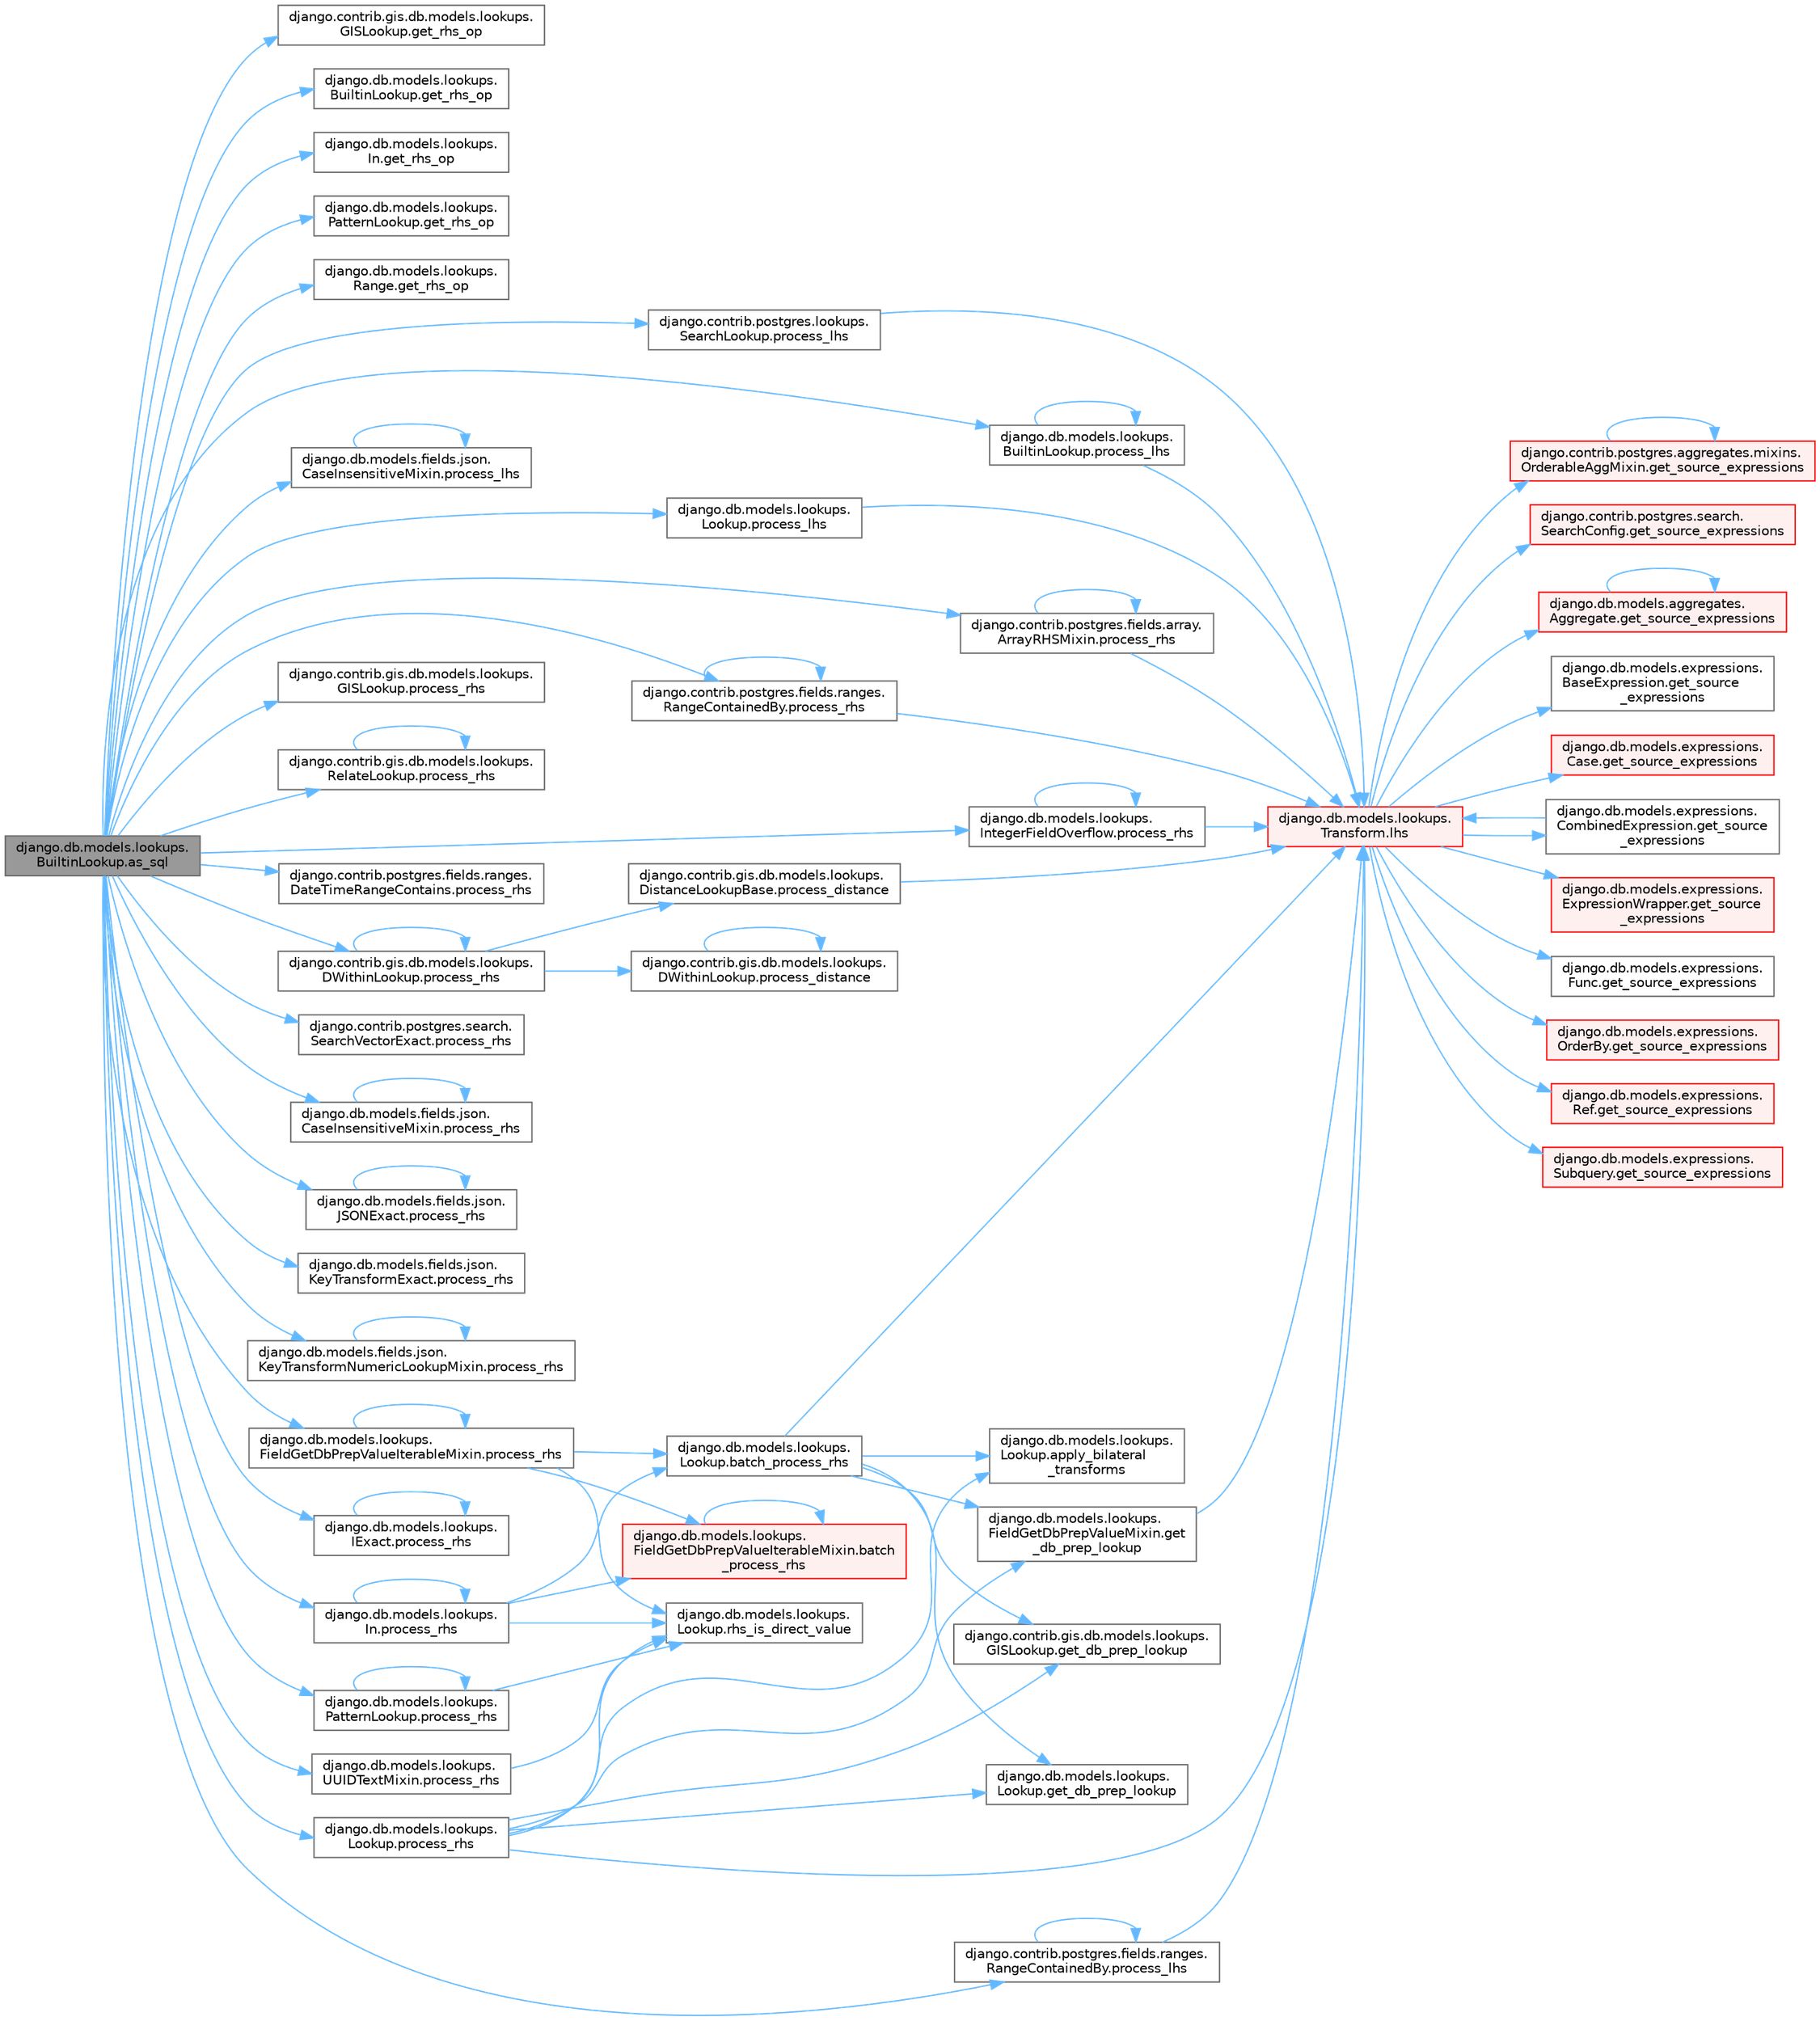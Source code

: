digraph "django.db.models.lookups.BuiltinLookup.as_sql"
{
 // LATEX_PDF_SIZE
  bgcolor="transparent";
  edge [fontname=Helvetica,fontsize=10,labelfontname=Helvetica,labelfontsize=10];
  node [fontname=Helvetica,fontsize=10,shape=box,height=0.2,width=0.4];
  rankdir="LR";
  Node1 [id="Node000001",label="django.db.models.lookups.\lBuiltinLookup.as_sql",height=0.2,width=0.4,color="gray40", fillcolor="grey60", style="filled", fontcolor="black",tooltip=" "];
  Node1 -> Node2 [id="edge1_Node000001_Node000002",color="steelblue1",style="solid",tooltip=" "];
  Node2 [id="Node000002",label="django.contrib.gis.db.models.lookups.\lGISLookup.get_rhs_op",height=0.2,width=0.4,color="grey40", fillcolor="white", style="filled",URL="$classdjango_1_1contrib_1_1gis_1_1db_1_1models_1_1lookups_1_1_g_i_s_lookup.html#a772d229ac60e7c72834502a576e9b1dd",tooltip=" "];
  Node1 -> Node3 [id="edge2_Node000001_Node000003",color="steelblue1",style="solid",tooltip=" "];
  Node3 [id="Node000003",label="django.db.models.lookups.\lBuiltinLookup.get_rhs_op",height=0.2,width=0.4,color="grey40", fillcolor="white", style="filled",URL="$classdjango_1_1db_1_1models_1_1lookups_1_1_builtin_lookup.html#a8e0c0be285cb7038a10369587f9b00a4",tooltip=" "];
  Node1 -> Node4 [id="edge3_Node000001_Node000004",color="steelblue1",style="solid",tooltip=" "];
  Node4 [id="Node000004",label="django.db.models.lookups.\lIn.get_rhs_op",height=0.2,width=0.4,color="grey40", fillcolor="white", style="filled",URL="$classdjango_1_1db_1_1models_1_1lookups_1_1_in.html#a641d28d885648d0002529e74f90daf7f",tooltip=" "];
  Node1 -> Node5 [id="edge4_Node000001_Node000005",color="steelblue1",style="solid",tooltip=" "];
  Node5 [id="Node000005",label="django.db.models.lookups.\lPatternLookup.get_rhs_op",height=0.2,width=0.4,color="grey40", fillcolor="white", style="filled",URL="$classdjango_1_1db_1_1models_1_1lookups_1_1_pattern_lookup.html#a7f715bbf88e673801a69a9a3bd6c8a06",tooltip=" "];
  Node1 -> Node6 [id="edge5_Node000001_Node000006",color="steelblue1",style="solid",tooltip=" "];
  Node6 [id="Node000006",label="django.db.models.lookups.\lRange.get_rhs_op",height=0.2,width=0.4,color="grey40", fillcolor="white", style="filled",URL="$classdjango_1_1db_1_1models_1_1lookups_1_1_range.html#a812517210da40d4be6cbe68a69f872aa",tooltip=" "];
  Node1 -> Node7 [id="edge6_Node000001_Node000007",color="steelblue1",style="solid",tooltip=" "];
  Node7 [id="Node000007",label="django.contrib.postgres.fields.ranges.\lRangeContainedBy.process_lhs",height=0.2,width=0.4,color="grey40", fillcolor="white", style="filled",URL="$classdjango_1_1contrib_1_1postgres_1_1fields_1_1ranges_1_1_range_contained_by.html#ae58136bba0479ea6dbe180ab305ac812",tooltip=" "];
  Node7 -> Node8 [id="edge7_Node000007_Node000008",color="steelblue1",style="solid",tooltip=" "];
  Node8 [id="Node000008",label="django.db.models.lookups.\lTransform.lhs",height=0.2,width=0.4,color="red", fillcolor="#FFF0F0", style="filled",URL="$classdjango_1_1db_1_1models_1_1lookups_1_1_transform.html#ac0ce01e192abd1a739a4c77fcc8a1bf9",tooltip=" "];
  Node8 -> Node9 [id="edge8_Node000008_Node000009",color="steelblue1",style="solid",tooltip=" "];
  Node9 [id="Node000009",label="django.contrib.postgres.aggregates.mixins.\lOrderableAggMixin.get_source_expressions",height=0.2,width=0.4,color="red", fillcolor="#FFF0F0", style="filled",URL="$classdjango_1_1contrib_1_1postgres_1_1aggregates_1_1mixins_1_1_orderable_agg_mixin.html#abed9d6bb5142aafc8b77ac03f9d7a989",tooltip=" "];
  Node9 -> Node9 [id="edge9_Node000009_Node000009",color="steelblue1",style="solid",tooltip=" "];
  Node8 -> Node26 [id="edge10_Node000008_Node000026",color="steelblue1",style="solid",tooltip=" "];
  Node26 [id="Node000026",label="django.contrib.postgres.search.\lSearchConfig.get_source_expressions",height=0.2,width=0.4,color="red", fillcolor="#FFF0F0", style="filled",URL="$classdjango_1_1contrib_1_1postgres_1_1search_1_1_search_config.html#a2c17d4dfedc6381528df8a0a1b3751bf",tooltip=" "];
  Node8 -> Node29 [id="edge11_Node000008_Node000029",color="steelblue1",style="solid",tooltip=" "];
  Node29 [id="Node000029",label="django.db.models.aggregates.\lAggregate.get_source_expressions",height=0.2,width=0.4,color="red", fillcolor="#FFF0F0", style="filled",URL="$classdjango_1_1db_1_1models_1_1aggregates_1_1_aggregate.html#a4a47839518c013f780a931e4bcf2d4f1",tooltip=" "];
  Node29 -> Node29 [id="edge12_Node000029_Node000029",color="steelblue1",style="solid",tooltip=" "];
  Node8 -> Node268 [id="edge13_Node000008_Node000268",color="steelblue1",style="solid",tooltip=" "];
  Node268 [id="Node000268",label="django.db.models.expressions.\lBaseExpression.get_source\l_expressions",height=0.2,width=0.4,color="grey40", fillcolor="white", style="filled",URL="$classdjango_1_1db_1_1models_1_1expressions_1_1_base_expression.html#a1a052b2bf91363cc1367dbffb2b47708",tooltip=" "];
  Node8 -> Node269 [id="edge14_Node000008_Node000269",color="steelblue1",style="solid",tooltip=" "];
  Node269 [id="Node000269",label="django.db.models.expressions.\lCase.get_source_expressions",height=0.2,width=0.4,color="red", fillcolor="#FFF0F0", style="filled",URL="$classdjango_1_1db_1_1models_1_1expressions_1_1_case.html#a342de2ff64d7b1a41e1a86d89dee51b4",tooltip=" "];
  Node8 -> Node276 [id="edge15_Node000008_Node000276",color="steelblue1",style="solid",tooltip=" "];
  Node276 [id="Node000276",label="django.db.models.expressions.\lCombinedExpression.get_source\l_expressions",height=0.2,width=0.4,color="grey40", fillcolor="white", style="filled",URL="$classdjango_1_1db_1_1models_1_1expressions_1_1_combined_expression.html#a310a894787d41c927558cb35b23d3a90",tooltip=" "];
  Node276 -> Node8 [id="edge16_Node000276_Node000008",color="steelblue1",style="solid",tooltip=" "];
  Node8 -> Node277 [id="edge17_Node000008_Node000277",color="steelblue1",style="solid",tooltip=" "];
  Node277 [id="Node000277",label="django.db.models.expressions.\lExpressionWrapper.get_source\l_expressions",height=0.2,width=0.4,color="red", fillcolor="#FFF0F0", style="filled",URL="$classdjango_1_1db_1_1models_1_1expressions_1_1_expression_wrapper.html#abdd54fb24f108830588d86a69e619e8f",tooltip=" "];
  Node8 -> Node281 [id="edge18_Node000008_Node000281",color="steelblue1",style="solid",tooltip=" "];
  Node281 [id="Node000281",label="django.db.models.expressions.\lFunc.get_source_expressions",height=0.2,width=0.4,color="grey40", fillcolor="white", style="filled",URL="$classdjango_1_1db_1_1models_1_1expressions_1_1_func.html#a2edd81324f310981c50c4d7d6b02fc36",tooltip=" "];
  Node8 -> Node282 [id="edge19_Node000008_Node000282",color="steelblue1",style="solid",tooltip=" "];
  Node282 [id="Node000282",label="django.db.models.expressions.\lOrderBy.get_source_expressions",height=0.2,width=0.4,color="red", fillcolor="#FFF0F0", style="filled",URL="$classdjango_1_1db_1_1models_1_1expressions_1_1_order_by.html#aa0b698a72cab3662300d9849e2e0b2df",tooltip=" "];
  Node8 -> Node283 [id="edge20_Node000008_Node000283",color="steelblue1",style="solid",tooltip=" "];
  Node283 [id="Node000283",label="django.db.models.expressions.\lRef.get_source_expressions",height=0.2,width=0.4,color="red", fillcolor="#FFF0F0", style="filled",URL="$classdjango_1_1db_1_1models_1_1expressions_1_1_ref.html#a34966901a7ce794db70ff599b65fe2ce",tooltip=" "];
  Node8 -> Node284 [id="edge21_Node000008_Node000284",color="steelblue1",style="solid",tooltip=" "];
  Node284 [id="Node000284",label="django.db.models.expressions.\lSubquery.get_source_expressions",height=0.2,width=0.4,color="red", fillcolor="#FFF0F0", style="filled",URL="$classdjango_1_1db_1_1models_1_1expressions_1_1_subquery.html#a39b90b2b3d0ee3caf0b75571062f214e",tooltip=" "];
  Node7 -> Node7 [id="edge22_Node000007_Node000007",color="steelblue1",style="solid",tooltip=" "];
  Node1 -> Node4532 [id="edge23_Node000001_Node004532",color="steelblue1",style="solid",tooltip=" "];
  Node4532 [id="Node004532",label="django.contrib.postgres.lookups.\lSearchLookup.process_lhs",height=0.2,width=0.4,color="grey40", fillcolor="white", style="filled",URL="$classdjango_1_1contrib_1_1postgres_1_1lookups_1_1_search_lookup.html#a42b74129dfd48b196398f96b23c578a5",tooltip=" "];
  Node4532 -> Node8 [id="edge24_Node004532_Node000008",color="steelblue1",style="solid",tooltip=" "];
  Node1 -> Node4533 [id="edge25_Node000001_Node004533",color="steelblue1",style="solid",tooltip=" "];
  Node4533 [id="Node004533",label="django.db.models.fields.json.\lCaseInsensitiveMixin.process_lhs",height=0.2,width=0.4,color="grey40", fillcolor="white", style="filled",URL="$classdjango_1_1db_1_1models_1_1fields_1_1json_1_1_case_insensitive_mixin.html#a648c5de9ff4c1f10d64596fc622c70e3",tooltip=" "];
  Node4533 -> Node4533 [id="edge26_Node004533_Node004533",color="steelblue1",style="solid",tooltip=" "];
  Node1 -> Node4534 [id="edge27_Node000001_Node004534",color="steelblue1",style="solid",tooltip=" "];
  Node4534 [id="Node004534",label="django.db.models.lookups.\lBuiltinLookup.process_lhs",height=0.2,width=0.4,color="grey40", fillcolor="white", style="filled",URL="$classdjango_1_1db_1_1models_1_1lookups_1_1_builtin_lookup.html#a12ecb3c603815f7889c46ba939045e1b",tooltip=" "];
  Node4534 -> Node8 [id="edge28_Node004534_Node000008",color="steelblue1",style="solid",tooltip=" "];
  Node4534 -> Node4534 [id="edge29_Node004534_Node004534",color="steelblue1",style="solid",tooltip=" "];
  Node1 -> Node4535 [id="edge30_Node000001_Node004535",color="steelblue1",style="solid",tooltip=" "];
  Node4535 [id="Node004535",label="django.db.models.lookups.\lLookup.process_lhs",height=0.2,width=0.4,color="grey40", fillcolor="white", style="filled",URL="$classdjango_1_1db_1_1models_1_1lookups_1_1_lookup.html#a1c2f9737d9a9c04e56192416c8e28957",tooltip=" "];
  Node4535 -> Node8 [id="edge31_Node004535_Node000008",color="steelblue1",style="solid",tooltip=" "];
  Node1 -> Node4536 [id="edge32_Node000001_Node004536",color="steelblue1",style="solid",tooltip=" "];
  Node4536 [id="Node004536",label="django.contrib.gis.db.models.lookups.\lDWithinLookup.process_rhs",height=0.2,width=0.4,color="grey40", fillcolor="white", style="filled",URL="$classdjango_1_1contrib_1_1gis_1_1db_1_1models_1_1lookups_1_1_d_within_lookup.html#a7474b6610f8f2e5d881ac696bd524b35",tooltip=" "];
  Node4536 -> Node4537 [id="edge33_Node004536_Node004537",color="steelblue1",style="solid",tooltip=" "];
  Node4537 [id="Node004537",label="django.contrib.gis.db.models.lookups.\lDistanceLookupBase.process_distance",height=0.2,width=0.4,color="grey40", fillcolor="white", style="filled",URL="$classdjango_1_1contrib_1_1gis_1_1db_1_1models_1_1lookups_1_1_distance_lookup_base.html#a2c7c54eec71f3e03031f87366b0d4bc5",tooltip=" "];
  Node4537 -> Node8 [id="edge34_Node004537_Node000008",color="steelblue1",style="solid",tooltip=" "];
  Node4536 -> Node4538 [id="edge35_Node004536_Node004538",color="steelblue1",style="solid",tooltip=" "];
  Node4538 [id="Node004538",label="django.contrib.gis.db.models.lookups.\lDWithinLookup.process_distance",height=0.2,width=0.4,color="grey40", fillcolor="white", style="filled",URL="$classdjango_1_1contrib_1_1gis_1_1db_1_1models_1_1lookups_1_1_d_within_lookup.html#ac54c29eea11c8a88c3b53450f724c520",tooltip=" "];
  Node4538 -> Node4538 [id="edge36_Node004538_Node004538",color="steelblue1",style="solid",tooltip=" "];
  Node4536 -> Node4536 [id="edge37_Node004536_Node004536",color="steelblue1",style="solid",tooltip=" "];
  Node1 -> Node4539 [id="edge38_Node000001_Node004539",color="steelblue1",style="solid",tooltip=" "];
  Node4539 [id="Node004539",label="django.contrib.gis.db.models.lookups.\lGISLookup.process_rhs",height=0.2,width=0.4,color="grey40", fillcolor="white", style="filled",URL="$classdjango_1_1contrib_1_1gis_1_1db_1_1models_1_1lookups_1_1_g_i_s_lookup.html#a1693314c5aef0c6574eab0f56530de83",tooltip=" "];
  Node1 -> Node4540 [id="edge39_Node000001_Node004540",color="steelblue1",style="solid",tooltip=" "];
  Node4540 [id="Node004540",label="django.contrib.gis.db.models.lookups.\lRelateLookup.process_rhs",height=0.2,width=0.4,color="grey40", fillcolor="white", style="filled",URL="$classdjango_1_1contrib_1_1gis_1_1db_1_1models_1_1lookups_1_1_relate_lookup.html#af19a2ccdd133682cb1d8f13b91aec8ac",tooltip=" "];
  Node4540 -> Node4540 [id="edge40_Node004540_Node004540",color="steelblue1",style="solid",tooltip=" "];
  Node1 -> Node4541 [id="edge41_Node000001_Node004541",color="steelblue1",style="solid",tooltip=" "];
  Node4541 [id="Node004541",label="django.contrib.postgres.fields.array.\lArrayRHSMixin.process_rhs",height=0.2,width=0.4,color="grey40", fillcolor="white", style="filled",URL="$classdjango_1_1contrib_1_1postgres_1_1fields_1_1array_1_1_array_r_h_s_mixin.html#a4b6c545cb8e4c313add95cfa0850df35",tooltip=" "];
  Node4541 -> Node8 [id="edge42_Node004541_Node000008",color="steelblue1",style="solid",tooltip=" "];
  Node4541 -> Node4541 [id="edge43_Node004541_Node004541",color="steelblue1",style="solid",tooltip=" "];
  Node1 -> Node4542 [id="edge44_Node000001_Node004542",color="steelblue1",style="solid",tooltip=" "];
  Node4542 [id="Node004542",label="django.contrib.postgres.fields.ranges.\lDateTimeRangeContains.process_rhs",height=0.2,width=0.4,color="grey40", fillcolor="white", style="filled",URL="$classdjango_1_1contrib_1_1postgres_1_1fields_1_1ranges_1_1_date_time_range_contains.html#a5188b7039f2ea688b7f6db58d4e2e062",tooltip=" "];
  Node1 -> Node4543 [id="edge45_Node000001_Node004543",color="steelblue1",style="solid",tooltip=" "];
  Node4543 [id="Node004543",label="django.contrib.postgres.fields.ranges.\lRangeContainedBy.process_rhs",height=0.2,width=0.4,color="grey40", fillcolor="white", style="filled",URL="$classdjango_1_1contrib_1_1postgres_1_1fields_1_1ranges_1_1_range_contained_by.html#ade33e9277ebd2cb157f599191246d80a",tooltip=" "];
  Node4543 -> Node8 [id="edge46_Node004543_Node000008",color="steelblue1",style="solid",tooltip=" "];
  Node4543 -> Node4543 [id="edge47_Node004543_Node004543",color="steelblue1",style="solid",tooltip=" "];
  Node1 -> Node4544 [id="edge48_Node000001_Node004544",color="steelblue1",style="solid",tooltip=" "];
  Node4544 [id="Node004544",label="django.contrib.postgres.search.\lSearchVectorExact.process_rhs",height=0.2,width=0.4,color="grey40", fillcolor="white", style="filled",URL="$classdjango_1_1contrib_1_1postgres_1_1search_1_1_search_vector_exact.html#ad8963dfb10a25698f734e4c748c50aa6",tooltip=" "];
  Node1 -> Node4545 [id="edge49_Node000001_Node004545",color="steelblue1",style="solid",tooltip=" "];
  Node4545 [id="Node004545",label="django.db.models.fields.json.\lCaseInsensitiveMixin.process_rhs",height=0.2,width=0.4,color="grey40", fillcolor="white", style="filled",URL="$classdjango_1_1db_1_1models_1_1fields_1_1json_1_1_case_insensitive_mixin.html#a2027625feed2238bdf48fa6709da430f",tooltip=" "];
  Node4545 -> Node4545 [id="edge50_Node004545_Node004545",color="steelblue1",style="solid",tooltip=" "];
  Node1 -> Node4546 [id="edge51_Node000001_Node004546",color="steelblue1",style="solid",tooltip=" "];
  Node4546 [id="Node004546",label="django.db.models.fields.json.\lJSONExact.process_rhs",height=0.2,width=0.4,color="grey40", fillcolor="white", style="filled",URL="$classdjango_1_1db_1_1models_1_1fields_1_1json_1_1_j_s_o_n_exact.html#a574ef83cb9dad5d99151427d06e34699",tooltip=" "];
  Node4546 -> Node4546 [id="edge52_Node004546_Node004546",color="steelblue1",style="solid",tooltip=" "];
  Node1 -> Node4547 [id="edge53_Node000001_Node004547",color="steelblue1",style="solid",tooltip=" "];
  Node4547 [id="Node004547",label="django.db.models.fields.json.\lKeyTransformExact.process_rhs",height=0.2,width=0.4,color="grey40", fillcolor="white", style="filled",URL="$classdjango_1_1db_1_1models_1_1fields_1_1json_1_1_key_transform_exact.html#a9bb120109c5dde6b899087a0dd31af32",tooltip=" "];
  Node1 -> Node4548 [id="edge54_Node000001_Node004548",color="steelblue1",style="solid",tooltip=" "];
  Node4548 [id="Node004548",label="django.db.models.fields.json.\lKeyTransformNumericLookupMixin.process_rhs",height=0.2,width=0.4,color="grey40", fillcolor="white", style="filled",URL="$classdjango_1_1db_1_1models_1_1fields_1_1json_1_1_key_transform_numeric_lookup_mixin.html#a725fbcff822c961aa910bd50afe775ba",tooltip=" "];
  Node4548 -> Node4548 [id="edge55_Node004548_Node004548",color="steelblue1",style="solid",tooltip=" "];
  Node1 -> Node4549 [id="edge56_Node000001_Node004549",color="steelblue1",style="solid",tooltip=" "];
  Node4549 [id="Node004549",label="django.db.models.lookups.\lFieldGetDbPrepValueIterableMixin.process_rhs",height=0.2,width=0.4,color="grey40", fillcolor="white", style="filled",URL="$classdjango_1_1db_1_1models_1_1lookups_1_1_field_get_db_prep_value_iterable_mixin.html#a76dd22d874659802384fb89029c8d724",tooltip=" "];
  Node4549 -> Node4550 [id="edge57_Node004549_Node004550",color="steelblue1",style="solid",tooltip=" "];
  Node4550 [id="Node004550",label="django.db.models.lookups.\lFieldGetDbPrepValueIterableMixin.batch\l_process_rhs",height=0.2,width=0.4,color="red", fillcolor="#FFF0F0", style="filled",URL="$classdjango_1_1db_1_1models_1_1lookups_1_1_field_get_db_prep_value_iterable_mixin.html#a94161369c47f8e2ea687388f906634bc",tooltip=" "];
  Node4550 -> Node4550 [id="edge58_Node004550_Node004550",color="steelblue1",style="solid",tooltip=" "];
  Node4549 -> Node4553 [id="edge59_Node004549_Node004553",color="steelblue1",style="solid",tooltip=" "];
  Node4553 [id="Node004553",label="django.db.models.lookups.\lLookup.batch_process_rhs",height=0.2,width=0.4,color="grey40", fillcolor="white", style="filled",URL="$classdjango_1_1db_1_1models_1_1lookups_1_1_lookup.html#a98990185b214bf5e000bad290442d2b5",tooltip=" "];
  Node4553 -> Node4554 [id="edge60_Node004553_Node004554",color="steelblue1",style="solid",tooltip=" "];
  Node4554 [id="Node004554",label="django.db.models.lookups.\lLookup.apply_bilateral\l_transforms",height=0.2,width=0.4,color="grey40", fillcolor="white", style="filled",URL="$classdjango_1_1db_1_1models_1_1lookups_1_1_lookup.html#a674735d7116881e2dce6c8c1328c885d",tooltip=" "];
  Node4553 -> Node4555 [id="edge61_Node004553_Node004555",color="steelblue1",style="solid",tooltip=" "];
  Node4555 [id="Node004555",label="django.contrib.gis.db.models.lookups.\lGISLookup.get_db_prep_lookup",height=0.2,width=0.4,color="grey40", fillcolor="white", style="filled",URL="$classdjango_1_1contrib_1_1gis_1_1db_1_1models_1_1lookups_1_1_g_i_s_lookup.html#aa25c0267f28f3f8feba13714355d3c7e",tooltip=" "];
  Node4553 -> Node4556 [id="edge62_Node004553_Node004556",color="steelblue1",style="solid",tooltip=" "];
  Node4556 [id="Node004556",label="django.db.models.lookups.\lFieldGetDbPrepValueMixin.get\l_db_prep_lookup",height=0.2,width=0.4,color="grey40", fillcolor="white", style="filled",URL="$classdjango_1_1db_1_1models_1_1lookups_1_1_field_get_db_prep_value_mixin.html#a1263a3e918a1a5cc193bf06b3148539d",tooltip=" "];
  Node4556 -> Node8 [id="edge63_Node004556_Node000008",color="steelblue1",style="solid",tooltip=" "];
  Node4553 -> Node4557 [id="edge64_Node004553_Node004557",color="steelblue1",style="solid",tooltip=" "];
  Node4557 [id="Node004557",label="django.db.models.lookups.\lLookup.get_db_prep_lookup",height=0.2,width=0.4,color="grey40", fillcolor="white", style="filled",URL="$classdjango_1_1db_1_1models_1_1lookups_1_1_lookup.html#aba2d63ef370985fb2290d36d8b9948e4",tooltip=" "];
  Node4553 -> Node8 [id="edge65_Node004553_Node000008",color="steelblue1",style="solid",tooltip=" "];
  Node4549 -> Node4549 [id="edge66_Node004549_Node004549",color="steelblue1",style="solid",tooltip=" "];
  Node4549 -> Node2905 [id="edge67_Node004549_Node002905",color="steelblue1",style="solid",tooltip=" "];
  Node2905 [id="Node002905",label="django.db.models.lookups.\lLookup.rhs_is_direct_value",height=0.2,width=0.4,color="grey40", fillcolor="white", style="filled",URL="$classdjango_1_1db_1_1models_1_1lookups_1_1_lookup.html#a12ffde2e6e8fd39fd87c136e03df08dd",tooltip=" "];
  Node1 -> Node4558 [id="edge68_Node000001_Node004558",color="steelblue1",style="solid",tooltip=" "];
  Node4558 [id="Node004558",label="django.db.models.lookups.\lIExact.process_rhs",height=0.2,width=0.4,color="grey40", fillcolor="white", style="filled",URL="$classdjango_1_1db_1_1models_1_1lookups_1_1_i_exact.html#a206527ab2d8ff6df209cbbae22c4858c",tooltip=" "];
  Node4558 -> Node4558 [id="edge69_Node004558_Node004558",color="steelblue1",style="solid",tooltip=" "];
  Node1 -> Node4559 [id="edge70_Node000001_Node004559",color="steelblue1",style="solid",tooltip=" "];
  Node4559 [id="Node004559",label="django.db.models.lookups.\lIn.process_rhs",height=0.2,width=0.4,color="grey40", fillcolor="white", style="filled",URL="$classdjango_1_1db_1_1models_1_1lookups_1_1_in.html#ae7e1a94f83054ffbedfff43a0721c912",tooltip=" "];
  Node4559 -> Node4550 [id="edge71_Node004559_Node004550",color="steelblue1",style="solid",tooltip=" "];
  Node4559 -> Node4553 [id="edge72_Node004559_Node004553",color="steelblue1",style="solid",tooltip=" "];
  Node4559 -> Node4559 [id="edge73_Node004559_Node004559",color="steelblue1",style="solid",tooltip=" "];
  Node4559 -> Node2905 [id="edge74_Node004559_Node002905",color="steelblue1",style="solid",tooltip=" "];
  Node1 -> Node4560 [id="edge75_Node000001_Node004560",color="steelblue1",style="solid",tooltip=" "];
  Node4560 [id="Node004560",label="django.db.models.lookups.\lIntegerFieldOverflow.process_rhs",height=0.2,width=0.4,color="grey40", fillcolor="white", style="filled",URL="$classdjango_1_1db_1_1models_1_1lookups_1_1_integer_field_overflow.html#aab4a2a28c7eb4ef868b403eb9428b18c",tooltip=" "];
  Node4560 -> Node8 [id="edge76_Node004560_Node000008",color="steelblue1",style="solid",tooltip=" "];
  Node4560 -> Node4560 [id="edge77_Node004560_Node004560",color="steelblue1",style="solid",tooltip=" "];
  Node1 -> Node4561 [id="edge78_Node000001_Node004561",color="steelblue1",style="solid",tooltip=" "];
  Node4561 [id="Node004561",label="django.db.models.lookups.\lLookup.process_rhs",height=0.2,width=0.4,color="grey40", fillcolor="white", style="filled",URL="$classdjango_1_1db_1_1models_1_1lookups_1_1_lookup.html#aa6ff4cb8bbc9f358bb5ad9177803c249",tooltip=" "];
  Node4561 -> Node4554 [id="edge79_Node004561_Node004554",color="steelblue1",style="solid",tooltip=" "];
  Node4561 -> Node4555 [id="edge80_Node004561_Node004555",color="steelblue1",style="solid",tooltip=" "];
  Node4561 -> Node4556 [id="edge81_Node004561_Node004556",color="steelblue1",style="solid",tooltip=" "];
  Node4561 -> Node4557 [id="edge82_Node004561_Node004557",color="steelblue1",style="solid",tooltip=" "];
  Node4561 -> Node8 [id="edge83_Node004561_Node000008",color="steelblue1",style="solid",tooltip=" "];
  Node4561 -> Node2905 [id="edge84_Node004561_Node002905",color="steelblue1",style="solid",tooltip=" "];
  Node1 -> Node4562 [id="edge85_Node000001_Node004562",color="steelblue1",style="solid",tooltip=" "];
  Node4562 [id="Node004562",label="django.db.models.lookups.\lPatternLookup.process_rhs",height=0.2,width=0.4,color="grey40", fillcolor="white", style="filled",URL="$classdjango_1_1db_1_1models_1_1lookups_1_1_pattern_lookup.html#ac335c874da18eb57830bbc3fd82e3da9",tooltip=" "];
  Node4562 -> Node4562 [id="edge86_Node004562_Node004562",color="steelblue1",style="solid",tooltip=" "];
  Node4562 -> Node2905 [id="edge87_Node004562_Node002905",color="steelblue1",style="solid",tooltip=" "];
  Node1 -> Node4563 [id="edge88_Node000001_Node004563",color="steelblue1",style="solid",tooltip=" "];
  Node4563 [id="Node004563",label="django.db.models.lookups.\lUUIDTextMixin.process_rhs",height=0.2,width=0.4,color="grey40", fillcolor="white", style="filled",URL="$classdjango_1_1db_1_1models_1_1lookups_1_1_u_u_i_d_text_mixin.html#a07c61a8aef73220c7d1b513b456e2dc0",tooltip=" "];
  Node4563 -> Node2905 [id="edge89_Node004563_Node002905",color="steelblue1",style="solid",tooltip=" "];
}
